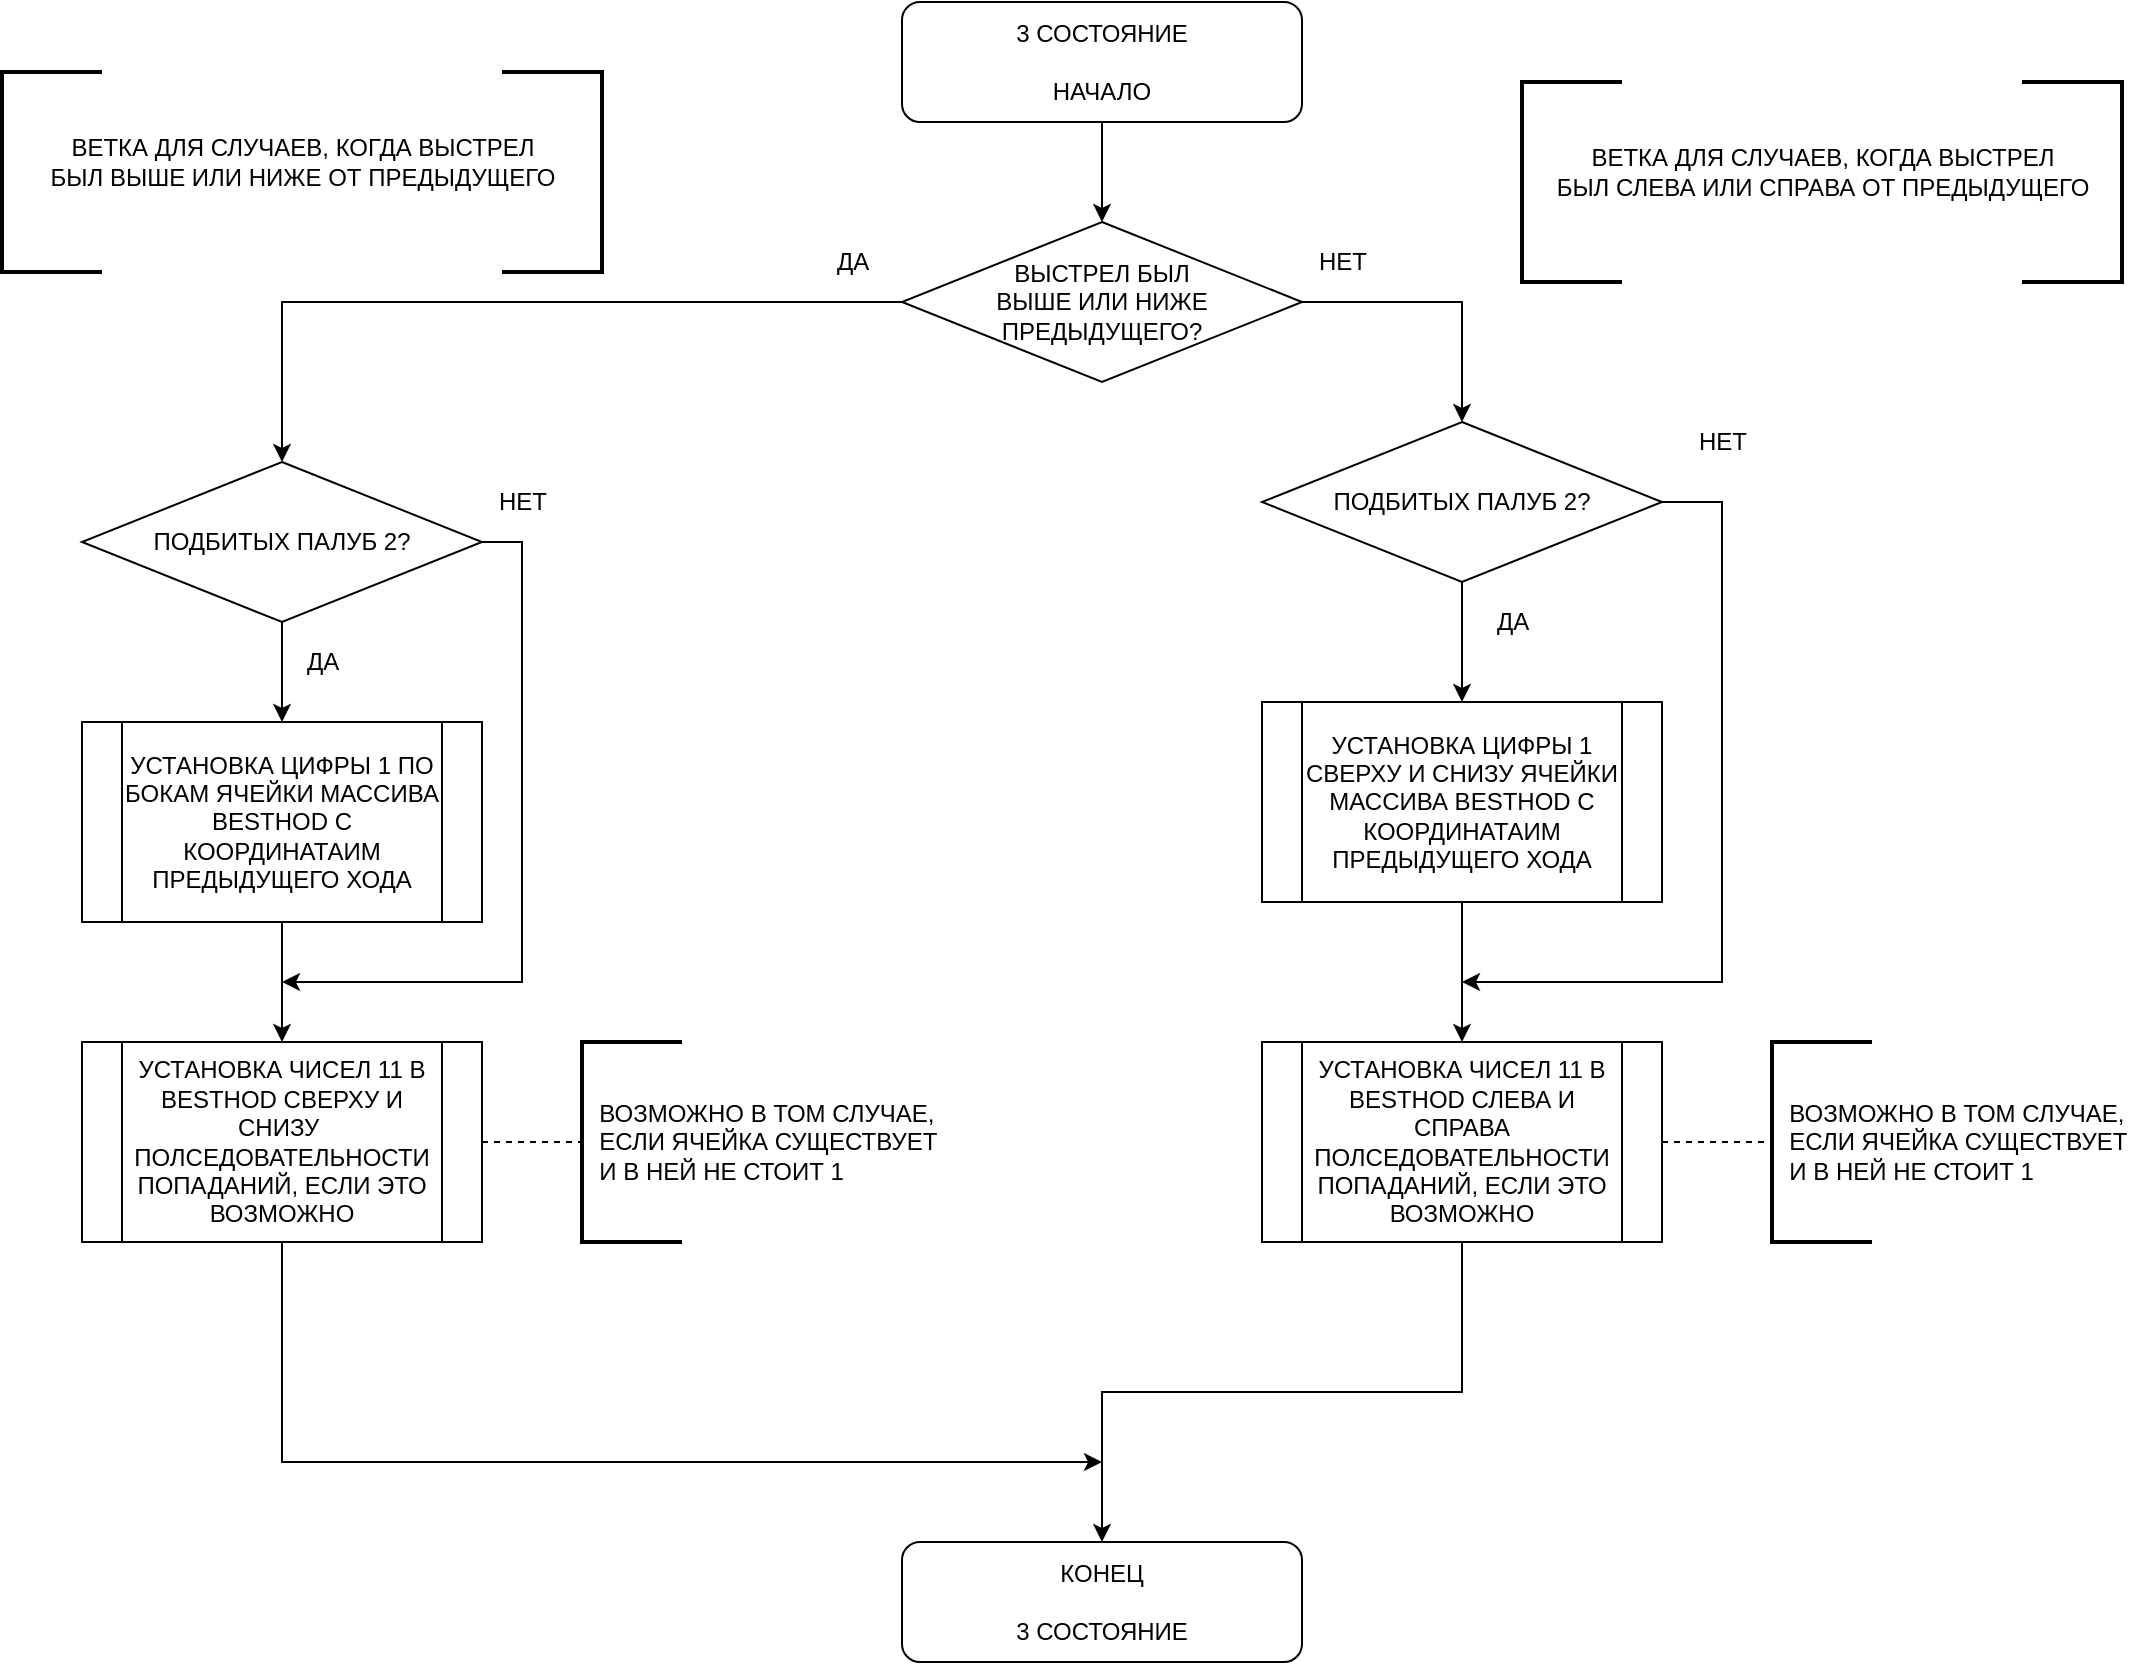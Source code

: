 <mxfile version="15.8.4" type="device"><diagram id="1lvOMf45a-rR-VDCbLGf" name="Page-1"><mxGraphModel dx="1167" dy="1158" grid="1" gridSize="10" guides="1" tooltips="1" connect="1" arrows="1" fold="1" page="1" pageScale="1" pageWidth="1169" pageHeight="1654" math="0" shadow="0"><root><mxCell id="0"/><mxCell id="1" parent="0"/><mxCell id="pbEYO1jLDFargn3DMJzV-3" style="edgeStyle=orthogonalEdgeStyle;rounded=0;orthogonalLoop=1;jettySize=auto;html=1;exitX=0.5;exitY=1;exitDx=0;exitDy=0;entryX=0.5;entryY=0;entryDx=0;entryDy=0;" edge="1" parent="1" source="pbEYO1jLDFargn3DMJzV-1" target="pbEYO1jLDFargn3DMJzV-12"><mxGeometry relative="1" as="geometry"><mxPoint x="620" y="150" as="targetPoint"/></mxGeometry></mxCell><mxCell id="pbEYO1jLDFargn3DMJzV-1" value="3 СОСТОЯНИЕ&lt;br&gt;&lt;br&gt;НАЧАЛО" style="rounded=1;whiteSpace=wrap;html=1;" vertex="1" parent="1"><mxGeometry x="520" y="40" width="200" height="60" as="geometry"/></mxCell><mxCell id="pbEYO1jLDFargn3DMJzV-19" style="edgeStyle=orthogonalEdgeStyle;rounded=0;orthogonalLoop=1;jettySize=auto;html=1;exitX=0;exitY=0.5;exitDx=0;exitDy=0;entryX=0.5;entryY=0;entryDx=0;entryDy=0;" edge="1" parent="1" source="pbEYO1jLDFargn3DMJzV-12" target="pbEYO1jLDFargn3DMJzV-13"><mxGeometry relative="1" as="geometry"/></mxCell><mxCell id="pbEYO1jLDFargn3DMJzV-40" style="edgeStyle=orthogonalEdgeStyle;rounded=0;orthogonalLoop=1;jettySize=auto;html=1;exitX=1;exitY=0.5;exitDx=0;exitDy=0;entryX=0.5;entryY=0;entryDx=0;entryDy=0;" edge="1" parent="1" source="pbEYO1jLDFargn3DMJzV-12" target="pbEYO1jLDFargn3DMJzV-28"><mxGeometry relative="1" as="geometry"><mxPoint x="800.0" y="230" as="targetPoint"/></mxGeometry></mxCell><mxCell id="pbEYO1jLDFargn3DMJzV-12" value="ВЫСТРЕЛ БЫЛ &lt;br&gt;ВЫШЕ ИЛИ НИЖЕ ПРЕДЫДУЩЕГО?" style="rhombus;whiteSpace=wrap;html=1;" vertex="1" parent="1"><mxGeometry x="520" y="150" width="200" height="80" as="geometry"/></mxCell><mxCell id="pbEYO1jLDFargn3DMJzV-17" style="edgeStyle=orthogonalEdgeStyle;rounded=0;orthogonalLoop=1;jettySize=auto;html=1;exitX=0.5;exitY=1;exitDx=0;exitDy=0;entryX=0.5;entryY=0;entryDx=0;entryDy=0;" edge="1" parent="1" source="pbEYO1jLDFargn3DMJzV-13" target="pbEYO1jLDFargn3DMJzV-16"><mxGeometry relative="1" as="geometry"/></mxCell><mxCell id="pbEYO1jLDFargn3DMJzV-22" style="edgeStyle=orthogonalEdgeStyle;rounded=0;orthogonalLoop=1;jettySize=auto;html=1;exitX=1;exitY=0.5;exitDx=0;exitDy=0;" edge="1" parent="1" source="pbEYO1jLDFargn3DMJzV-13"><mxGeometry relative="1" as="geometry"><mxPoint x="210" y="530" as="targetPoint"/><Array as="points"><mxPoint x="330" y="310"/><mxPoint x="330" y="530"/></Array></mxGeometry></mxCell><mxCell id="pbEYO1jLDFargn3DMJzV-13" value="ПОДБИТЫХ ПАЛУБ 2?" style="rhombus;whiteSpace=wrap;html=1;" vertex="1" parent="1"><mxGeometry x="110" y="270" width="200" height="80" as="geometry"/></mxCell><mxCell id="pbEYO1jLDFargn3DMJzV-15" value="ДА" style="text;html=1;align=center;verticalAlign=middle;resizable=0;points=[];autosize=1;strokeColor=none;fillColor=none;" vertex="1" parent="1"><mxGeometry x="480" y="160" width="30" height="20" as="geometry"/></mxCell><mxCell id="pbEYO1jLDFargn3DMJzV-21" style="edgeStyle=orthogonalEdgeStyle;rounded=0;orthogonalLoop=1;jettySize=auto;html=1;exitX=0.5;exitY=1;exitDx=0;exitDy=0;entryX=0.5;entryY=0;entryDx=0;entryDy=0;" edge="1" parent="1" source="pbEYO1jLDFargn3DMJzV-16" target="pbEYO1jLDFargn3DMJzV-20"><mxGeometry relative="1" as="geometry"/></mxCell><mxCell id="pbEYO1jLDFargn3DMJzV-16" value="УСТАНОВКА ЦИФРЫ 1 ПО БОКАМ ЯЧЕЙКИ МАССИВА BESTHOD С КООРДИНАТАИМ ПРЕДЫДУЩЕГО ХОДА" style="shape=process;whiteSpace=wrap;html=1;backgroundOutline=1;" vertex="1" parent="1"><mxGeometry x="110" y="400" width="200" height="100" as="geometry"/></mxCell><mxCell id="pbEYO1jLDFargn3DMJzV-18" value="ДА" style="text;html=1;align=center;verticalAlign=middle;resizable=0;points=[];autosize=1;strokeColor=none;fillColor=none;" vertex="1" parent="1"><mxGeometry x="215" y="360" width="30" height="20" as="geometry"/></mxCell><mxCell id="pbEYO1jLDFargn3DMJzV-50" style="edgeStyle=orthogonalEdgeStyle;rounded=0;orthogonalLoop=1;jettySize=auto;html=1;exitX=0.5;exitY=1;exitDx=0;exitDy=0;" edge="1" parent="1" source="pbEYO1jLDFargn3DMJzV-20"><mxGeometry relative="1" as="geometry"><mxPoint x="620.0" y="770" as="targetPoint"/><Array as="points"><mxPoint x="210" y="770"/></Array></mxGeometry></mxCell><mxCell id="pbEYO1jLDFargn3DMJzV-20" value="УСТАНОВКА ЧИСЕЛ 11 В BESTHOD СВЕРХУ И СНИЗУ&amp;nbsp; ПОЛСЕДОВАТЕЛЬНОСТИ ПОПАДАНИЙ, ЕСЛИ ЭТО ВОЗМОЖНО" style="shape=process;whiteSpace=wrap;html=1;backgroundOutline=1;" vertex="1" parent="1"><mxGeometry x="110" y="560" width="200" height="100" as="geometry"/></mxCell><mxCell id="pbEYO1jLDFargn3DMJzV-23" value="" style="endArrow=none;dashed=1;html=1;rounded=0;exitX=1;exitY=0.5;exitDx=0;exitDy=0;entryX=0;entryY=0.5;entryDx=0;entryDy=0;entryPerimeter=0;" edge="1" parent="1" source="pbEYO1jLDFargn3DMJzV-20" target="pbEYO1jLDFargn3DMJzV-24"><mxGeometry width="50" height="50" relative="1" as="geometry"><mxPoint x="350" y="630" as="sourcePoint"/><mxPoint x="400" y="610" as="targetPoint"/></mxGeometry></mxCell><mxCell id="pbEYO1jLDFargn3DMJzV-24" value="&amp;nbsp; ВОЗМОЖНО В ТОМ СЛУЧАЕ,&lt;br&gt;&amp;nbsp; ЕСЛИ ЯЧЕЙКА СУЩЕСТВУЕТ &lt;br&gt;&amp;nbsp; И В НЕЙ НЕ СТОИТ 1&amp;nbsp;" style="strokeWidth=2;html=1;shape=mxgraph.flowchart.annotation_1;align=left;pointerEvents=1;" vertex="1" parent="1"><mxGeometry x="360" y="560" width="50" height="100" as="geometry"/></mxCell><mxCell id="pbEYO1jLDFargn3DMJzV-25" value="НЕТ" style="text;html=1;align=center;verticalAlign=middle;resizable=0;points=[];autosize=1;strokeColor=none;fillColor=none;" vertex="1" parent="1"><mxGeometry x="310" y="280" width="40" height="20" as="geometry"/></mxCell><mxCell id="pbEYO1jLDFargn3DMJzV-26" style="edgeStyle=orthogonalEdgeStyle;rounded=0;orthogonalLoop=1;jettySize=auto;html=1;exitX=0.5;exitY=1;exitDx=0;exitDy=0;entryX=0.5;entryY=0;entryDx=0;entryDy=0;" edge="1" parent="1" source="pbEYO1jLDFargn3DMJzV-28" target="pbEYO1jLDFargn3DMJzV-30"><mxGeometry relative="1" as="geometry"/></mxCell><mxCell id="pbEYO1jLDFargn3DMJzV-27" style="edgeStyle=orthogonalEdgeStyle;rounded=0;orthogonalLoop=1;jettySize=auto;html=1;exitX=1;exitY=0.5;exitDx=0;exitDy=0;" edge="1" parent="1" source="pbEYO1jLDFargn3DMJzV-28"><mxGeometry relative="1" as="geometry"><mxPoint x="800" y="530" as="targetPoint"/><Array as="points"><mxPoint x="930" y="290"/><mxPoint x="930" y="530"/><mxPoint x="800" y="530"/></Array></mxGeometry></mxCell><mxCell id="pbEYO1jLDFargn3DMJzV-28" value="ПОДБИТЫХ ПАЛУБ 2?" style="rhombus;whiteSpace=wrap;html=1;" vertex="1" parent="1"><mxGeometry x="700" y="250" width="200" height="80" as="geometry"/></mxCell><mxCell id="pbEYO1jLDFargn3DMJzV-29" style="edgeStyle=orthogonalEdgeStyle;rounded=0;orthogonalLoop=1;jettySize=auto;html=1;exitX=0.5;exitY=1;exitDx=0;exitDy=0;entryX=0.5;entryY=0;entryDx=0;entryDy=0;" edge="1" parent="1" source="pbEYO1jLDFargn3DMJzV-30" target="pbEYO1jLDFargn3DMJzV-32"><mxGeometry relative="1" as="geometry"/></mxCell><mxCell id="pbEYO1jLDFargn3DMJzV-30" value="УСТАНОВКА ЦИФРЫ 1 СВЕРХУ И СНИЗУ ЯЧЕЙКИ МАССИВА BESTHOD С КООРДИНАТАИМ ПРЕДЫДУЩЕГО ХОДА" style="shape=process;whiteSpace=wrap;html=1;backgroundOutline=1;" vertex="1" parent="1"><mxGeometry x="700" y="390" width="200" height="100" as="geometry"/></mxCell><mxCell id="pbEYO1jLDFargn3DMJzV-31" value="ДА" style="text;html=1;align=center;verticalAlign=middle;resizable=0;points=[];autosize=1;strokeColor=none;fillColor=none;" vertex="1" parent="1"><mxGeometry x="810" y="340" width="30" height="20" as="geometry"/></mxCell><mxCell id="pbEYO1jLDFargn3DMJzV-49" style="edgeStyle=orthogonalEdgeStyle;rounded=0;orthogonalLoop=1;jettySize=auto;html=1;exitX=0.5;exitY=1;exitDx=0;exitDy=0;entryX=0.5;entryY=0;entryDx=0;entryDy=0;" edge="1" parent="1" source="pbEYO1jLDFargn3DMJzV-32" target="pbEYO1jLDFargn3DMJzV-48"><mxGeometry relative="1" as="geometry"/></mxCell><mxCell id="pbEYO1jLDFargn3DMJzV-32" value="УСТАНОВКА ЧИСЕЛ 11 В BESTHOD СЛЕВА И СПРАВА ПОЛСЕДОВАТЕЛЬНОСТИ ПОПАДАНИЙ, ЕСЛИ ЭТО ВОЗМОЖНО" style="shape=process;whiteSpace=wrap;html=1;backgroundOutline=1;" vertex="1" parent="1"><mxGeometry x="700" y="560" width="200" height="100" as="geometry"/></mxCell><mxCell id="pbEYO1jLDFargn3DMJzV-33" value="" style="endArrow=none;dashed=1;html=1;rounded=0;exitX=1;exitY=0.5;exitDx=0;exitDy=0;entryX=0;entryY=0.5;entryDx=0;entryDy=0;entryPerimeter=0;" edge="1" parent="1" source="pbEYO1jLDFargn3DMJzV-32" target="pbEYO1jLDFargn3DMJzV-34"><mxGeometry width="50" height="50" relative="1" as="geometry"><mxPoint x="940" y="750" as="sourcePoint"/><mxPoint x="990" y="730" as="targetPoint"/></mxGeometry></mxCell><mxCell id="pbEYO1jLDFargn3DMJzV-34" value="&amp;nbsp; ВОЗМОЖНО В ТОМ СЛУЧАЕ,&lt;br&gt;&amp;nbsp; ЕСЛИ ЯЧЕЙКА СУЩЕСТВУЕТ &lt;br&gt;&amp;nbsp; И В НЕЙ НЕ СТОИТ 1&amp;nbsp;" style="strokeWidth=2;html=1;shape=mxgraph.flowchart.annotation_1;align=left;pointerEvents=1;" vertex="1" parent="1"><mxGeometry x="955" y="560" width="50" height="100" as="geometry"/></mxCell><mxCell id="pbEYO1jLDFargn3DMJzV-35" value="НЕТ" style="text;html=1;align=center;verticalAlign=middle;resizable=0;points=[];autosize=1;strokeColor=none;fillColor=none;" vertex="1" parent="1"><mxGeometry x="910" y="250" width="40" height="20" as="geometry"/></mxCell><mxCell id="pbEYO1jLDFargn3DMJzV-37" value="НЕТ" style="text;html=1;align=center;verticalAlign=middle;resizable=0;points=[];autosize=1;strokeColor=none;fillColor=none;" vertex="1" parent="1"><mxGeometry x="720" y="160" width="40" height="20" as="geometry"/></mxCell><mxCell id="pbEYO1jLDFargn3DMJzV-41" value="ВЕТКА ДЛЯ СЛУЧАЕВ, КОГДА ВЫСТРЕЛ &lt;br&gt;БЫЛ СЛЕВА ИЛИ СПРАВА ОТ ПРЕДЫДУЩЕГО" style="text;html=1;align=center;verticalAlign=middle;resizable=0;points=[];autosize=1;strokeColor=none;fillColor=none;" vertex="1" parent="1"><mxGeometry x="840" y="110" width="280" height="30" as="geometry"/></mxCell><mxCell id="pbEYO1jLDFargn3DMJzV-43" value="" style="strokeWidth=2;html=1;shape=mxgraph.flowchart.annotation_1;align=left;pointerEvents=1;" vertex="1" parent="1"><mxGeometry x="830" y="80" width="50" height="100" as="geometry"/></mxCell><mxCell id="pbEYO1jLDFargn3DMJzV-44" value="" style="strokeWidth=2;html=1;shape=mxgraph.flowchart.annotation_1;align=left;pointerEvents=1;direction=west;" vertex="1" parent="1"><mxGeometry x="1080" y="80" width="50" height="100" as="geometry"/></mxCell><mxCell id="pbEYO1jLDFargn3DMJzV-45" value="ВЕТКА ДЛЯ СЛУЧАЕВ, КОГДА ВЫСТРЕЛ &lt;br&gt;БЫЛ ВЫШЕ ИЛИ НИЖЕ ОТ ПРЕДЫДУЩЕГО" style="text;html=1;align=center;verticalAlign=middle;resizable=0;points=[];autosize=1;strokeColor=none;fillColor=none;" vertex="1" parent="1"><mxGeometry x="85" y="105" width="270" height="30" as="geometry"/></mxCell><mxCell id="pbEYO1jLDFargn3DMJzV-46" value="" style="strokeWidth=2;html=1;shape=mxgraph.flowchart.annotation_1;align=left;pointerEvents=1;" vertex="1" parent="1"><mxGeometry x="70" y="75" width="50" height="100" as="geometry"/></mxCell><mxCell id="pbEYO1jLDFargn3DMJzV-47" value="" style="strokeWidth=2;html=1;shape=mxgraph.flowchart.annotation_1;align=left;pointerEvents=1;direction=west;" vertex="1" parent="1"><mxGeometry x="320" y="75" width="50" height="100" as="geometry"/></mxCell><mxCell id="pbEYO1jLDFargn3DMJzV-48" value="КОНЕЦ&lt;br&gt;&lt;br&gt;3 СОСТОЯНИЕ" style="rounded=1;whiteSpace=wrap;html=1;" vertex="1" parent="1"><mxGeometry x="520" y="810" width="200" height="60" as="geometry"/></mxCell></root></mxGraphModel></diagram></mxfile>